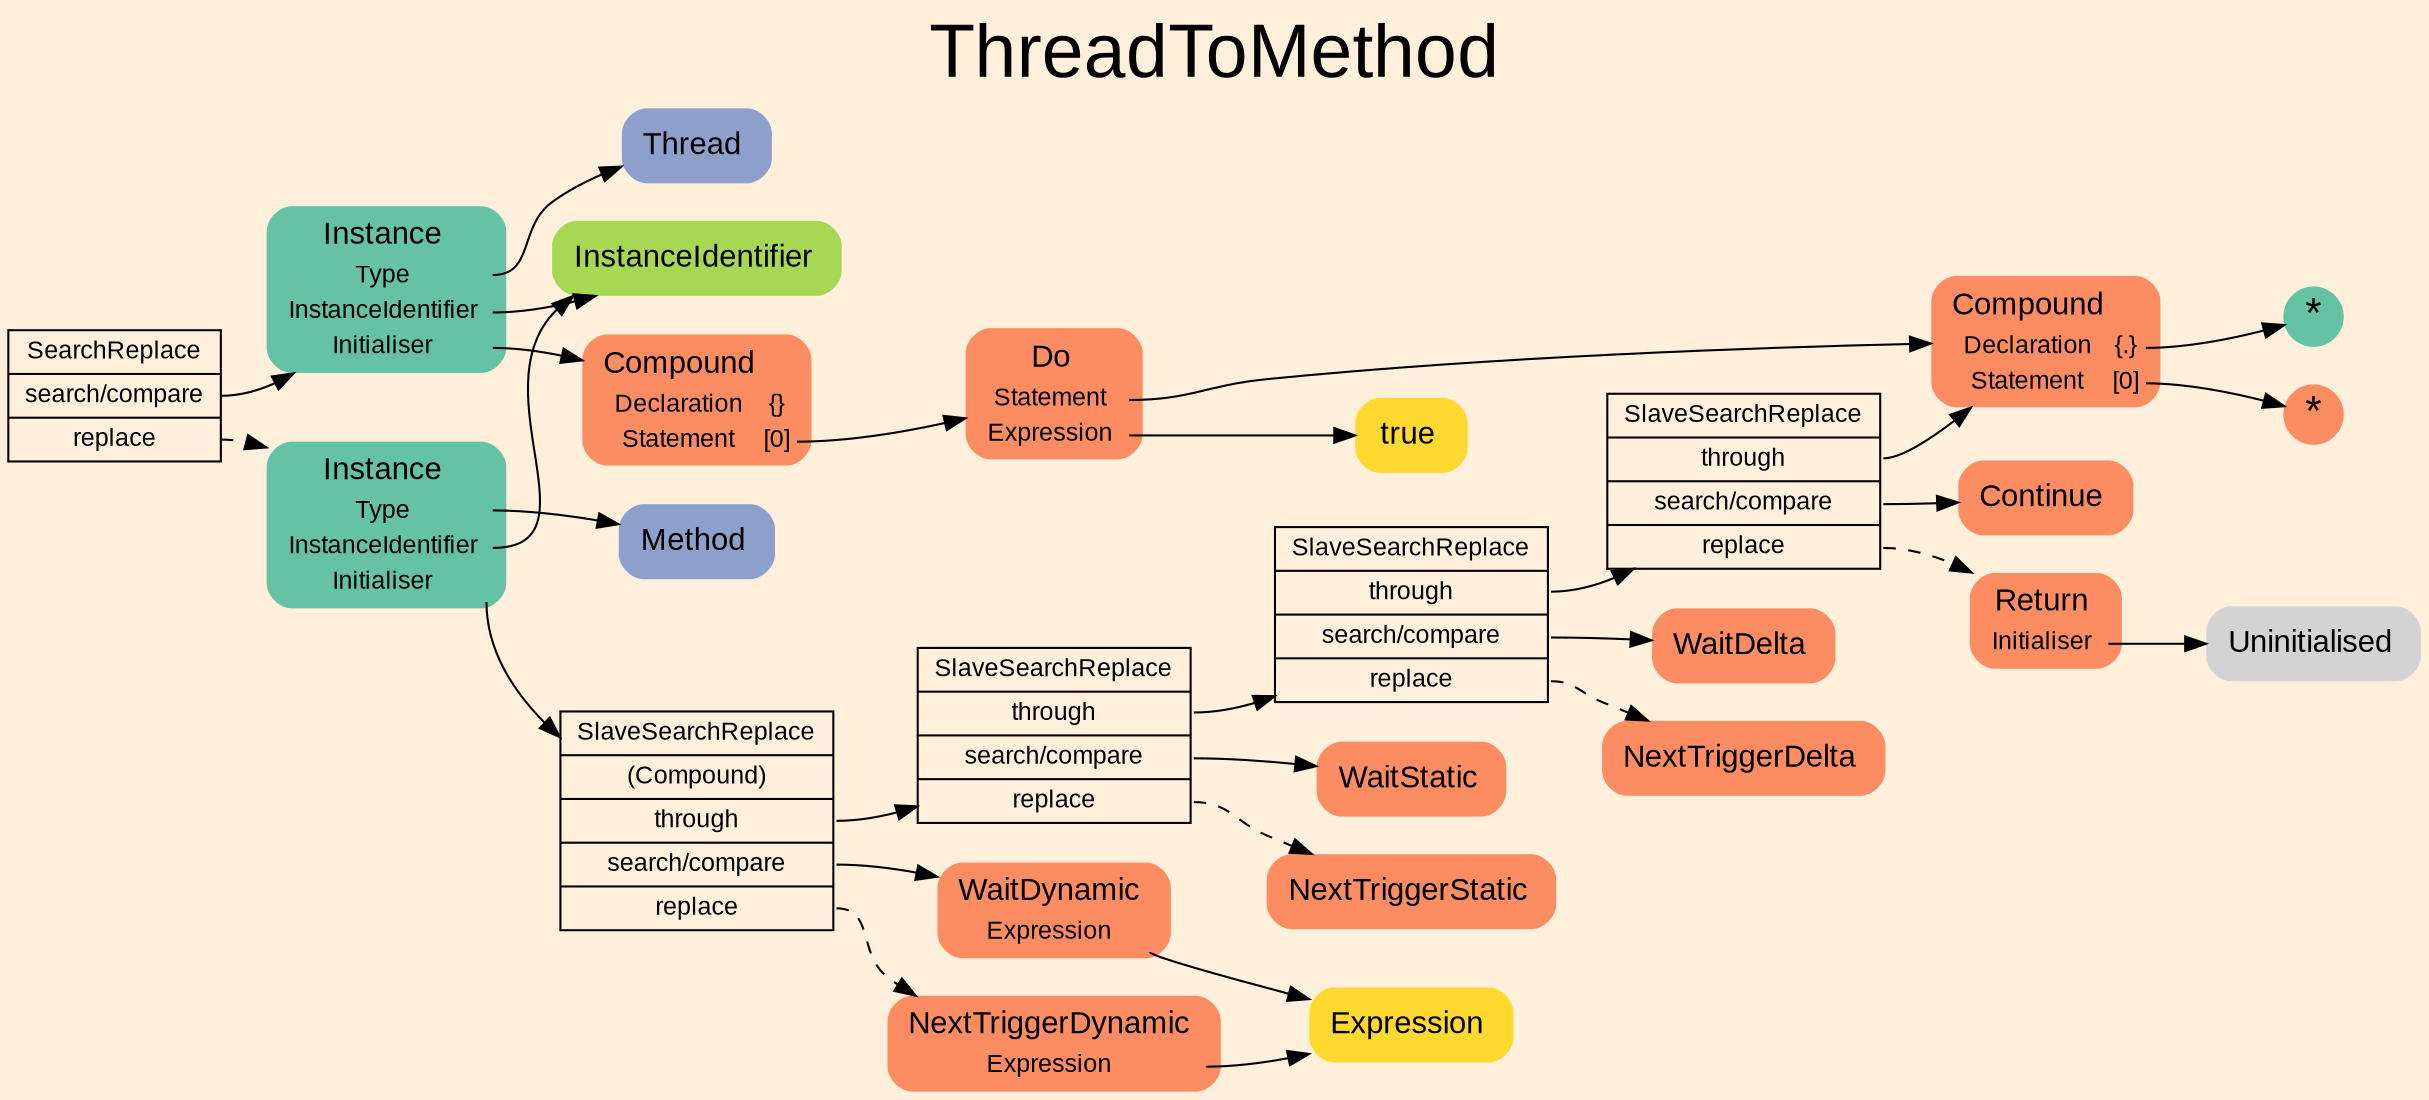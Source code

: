 digraph "ThreadToMethod" {
label = "ThreadToMethod"
labelloc = t
fontsize = "36"
graph [
    rankdir = "LR"
    ranksep = 0.3
    bgcolor = antiquewhite1
    color = black
    fontcolor = black
    fontname = "Arial"
];
node [
    fontname = "Arial"
];
edge [
    fontname = "Arial"
];

// -------------------- transformation figure --------------------
"CR#B-4-82" [
    // -------- block CR#B-4-82 ----------
    shape = "record"
    fillcolor = antiquewhite1
    label = "<fixed> SearchReplace | <port0> search/compare | <port1> replace"
    style = "filled"
    fontsize = "12"
    color = black
    fontcolor = black
];

"#B-2-1774" [
    // -------- block #B-2-1774 ----------
    shape = "plaintext"
    fillcolor = "/set28/1"
    label = <<TABLE BORDER="0" CELLBORDER="0" CELLSPACING="0">
     <TR><TD><FONT POINT-SIZE="15.0">Instance</FONT></TD><TD></TD></TR>
     <TR><TD>Type</TD><TD PORT="port0"></TD></TR>
     <TR><TD>InstanceIdentifier</TD><TD PORT="port1"></TD></TR>
     <TR><TD>Initialiser</TD><TD PORT="port2"></TD></TR>
    </TABLE>>
    style = "rounded,filled"
    fontsize = "12"
];

"#B-2-1776" [
    // -------- block #B-2-1776 ----------
    shape = "plaintext"
    fillcolor = "/set28/3"
    label = <<TABLE BORDER="0" CELLBORDER="0" CELLSPACING="0">
     <TR><TD><FONT POINT-SIZE="15.0">Thread</FONT></TD><TD></TD></TR>
    </TABLE>>
    style = "rounded,filled"
    fontsize = "12"
];

"#B-2-1780" [
    // -------- block #B-2-1780 ----------
    shape = "plaintext"
    fillcolor = "/set28/5"
    label = <<TABLE BORDER="0" CELLBORDER="0" CELLSPACING="0">
     <TR><TD><FONT POINT-SIZE="15.0">InstanceIdentifier</FONT></TD><TD></TD></TR>
    </TABLE>>
    style = "rounded,filled"
    fontsize = "12"
];

"#B-2-1778" [
    // -------- block #B-2-1778 ----------
    shape = "plaintext"
    fillcolor = "/set28/2"
    label = <<TABLE BORDER="0" CELLBORDER="0" CELLSPACING="0">
     <TR><TD><FONT POINT-SIZE="15.0">Compound</FONT></TD><TD></TD></TR>
     <TR><TD>Declaration</TD><TD PORT="port0">{}</TD></TR>
     <TR><TD>Statement</TD><TD PORT="port1">[0]</TD></TR>
    </TABLE>>
    style = "rounded,filled"
    fontsize = "12"
];

"#B-2-1781" [
    // -------- block #B-2-1781 ----------
    shape = "plaintext"
    fillcolor = "/set28/2"
    label = <<TABLE BORDER="0" CELLBORDER="0" CELLSPACING="0">
     <TR><TD><FONT POINT-SIZE="15.0">Do</FONT></TD><TD></TD></TR>
     <TR><TD>Statement</TD><TD PORT="port0"></TD></TR>
     <TR><TD>Expression</TD><TD PORT="port1"></TD></TR>
    </TABLE>>
    style = "rounded,filled"
    fontsize = "12"
];

"#B-2-1779" [
    // -------- block #B-2-1779 ----------
    shape = "plaintext"
    fillcolor = "/set28/2"
    label = <<TABLE BORDER="0" CELLBORDER="0" CELLSPACING="0">
     <TR><TD><FONT POINT-SIZE="15.0">Compound</FONT></TD><TD></TD></TR>
     <TR><TD>Declaration</TD><TD PORT="port0">{.}</TD></TR>
     <TR><TD>Statement</TD><TD PORT="port1">[0]</TD></TR>
    </TABLE>>
    style = "rounded,filled"
    fontsize = "12"
];

"#B-2-1783" [
    // -------- block #B-2-1783 ----------
    shape = "circle"
    fillcolor = "/set28/1"
    label = <*>
    style = "filled"
    fontsize = "20"
    penwidth = 0.0
    fixedsize = true
    width = 0.4
    height = 0.4
];

"#B-2-1784" [
    // -------- block #B-2-1784 ----------
    shape = "circle"
    fillcolor = "/set28/2"
    label = <*>
    style = "filled"
    fontsize = "20"
    penwidth = 0.0
    fixedsize = true
    width = 0.4
    height = 0.4
];

"#B-2-1782" [
    // -------- block #B-2-1782 ----------
    shape = "plaintext"
    fillcolor = "/set28/6"
    label = <<TABLE BORDER="0" CELLBORDER="0" CELLSPACING="0">
     <TR><TD><FONT POINT-SIZE="15.0">true</FONT></TD><TD></TD></TR>
    </TABLE>>
    style = "rounded,filled"
    fontsize = "12"
];

"#B-2-1775" [
    // -------- block #B-2-1775 ----------
    shape = "plaintext"
    fillcolor = "/set28/1"
    label = <<TABLE BORDER="0" CELLBORDER="0" CELLSPACING="0">
     <TR><TD><FONT POINT-SIZE="15.0">Instance</FONT></TD><TD></TD></TR>
     <TR><TD>Type</TD><TD PORT="port0"></TD></TR>
     <TR><TD>InstanceIdentifier</TD><TD PORT="port1"></TD></TR>
     <TR><TD>Initialiser</TD><TD PORT="port2"></TD></TR>
    </TABLE>>
    style = "rounded,filled"
    fontsize = "12"
];

"#B-2-1777" [
    // -------- block #B-2-1777 ----------
    shape = "plaintext"
    fillcolor = "/set28/3"
    label = <<TABLE BORDER="0" CELLBORDER="0" CELLSPACING="0">
     <TR><TD><FONT POINT-SIZE="15.0">Method</FONT></TD><TD></TD></TR>
    </TABLE>>
    style = "rounded,filled"
    fontsize = "12"
];

"#B-2-1798" [
    // -------- block #B-2-1798 ----------
    shape = "record"
    fillcolor = antiquewhite1
    label = "<fixed> SlaveSearchReplace | <port0> (Compound) | <port1> through | <port2> search/compare | <port3> replace"
    style = "filled"
    fontsize = "12"
    color = black
    fontcolor = black
];

"#B-2-1797" [
    // -------- block #B-2-1797 ----------
    shape = "record"
    fillcolor = antiquewhite1
    label = "<fixed> SlaveSearchReplace | <port0> through | <port1> search/compare | <port2> replace"
    style = "filled"
    fontsize = "12"
    color = black
    fontcolor = black
];

"#B-2-1796" [
    // -------- block #B-2-1796 ----------
    shape = "record"
    fillcolor = antiquewhite1
    label = "<fixed> SlaveSearchReplace | <port0> through | <port1> search/compare | <port2> replace"
    style = "filled"
    fontsize = "12"
    color = black
    fontcolor = black
];

"#B-2-1795" [
    // -------- block #B-2-1795 ----------
    shape = "record"
    fillcolor = antiquewhite1
    label = "<fixed> SlaveSearchReplace | <port0> through | <port1> search/compare | <port2> replace"
    style = "filled"
    fontsize = "12"
    color = black
    fontcolor = black
];

"#B-2-1791" [
    // -------- block #B-2-1791 ----------
    shape = "plaintext"
    fillcolor = "/set28/2"
    label = <<TABLE BORDER="0" CELLBORDER="0" CELLSPACING="0">
     <TR><TD><FONT POINT-SIZE="15.0">Continue</FONT></TD><TD></TD></TR>
    </TABLE>>
    style = "rounded,filled"
    fontsize = "12"
];

"#B-2-1792" [
    // -------- block #B-2-1792 ----------
    shape = "plaintext"
    fillcolor = "/set28/2"
    label = <<TABLE BORDER="0" CELLBORDER="0" CELLSPACING="0">
     <TR><TD><FONT POINT-SIZE="15.0">Return</FONT></TD><TD></TD></TR>
     <TR><TD>Initialiser</TD><TD PORT="port0"></TD></TR>
    </TABLE>>
    style = "rounded,filled"
    fontsize = "12"
];

"#B-2-1793" [
    // -------- block #B-2-1793 ----------
    shape = "plaintext"
    label = <<TABLE BORDER="0" CELLBORDER="0" CELLSPACING="0">
     <TR><TD><FONT POINT-SIZE="15.0">Uninitialised</FONT></TD><TD></TD></TR>
    </TABLE>>
    style = "rounded,filled"
    fontsize = "12"
];

"#B-2-1789" [
    // -------- block #B-2-1789 ----------
    shape = "plaintext"
    fillcolor = "/set28/2"
    label = <<TABLE BORDER="0" CELLBORDER="0" CELLSPACING="0">
     <TR><TD><FONT POINT-SIZE="15.0">WaitDelta</FONT></TD><TD></TD></TR>
    </TABLE>>
    style = "rounded,filled"
    fontsize = "12"
];

"#B-2-1790" [
    // -------- block #B-2-1790 ----------
    shape = "plaintext"
    fillcolor = "/set28/2"
    label = <<TABLE BORDER="0" CELLBORDER="0" CELLSPACING="0">
     <TR><TD><FONT POINT-SIZE="15.0">NextTriggerDelta</FONT></TD><TD></TD></TR>
    </TABLE>>
    style = "rounded,filled"
    fontsize = "12"
];

"#B-2-1787" [
    // -------- block #B-2-1787 ----------
    shape = "plaintext"
    fillcolor = "/set28/2"
    label = <<TABLE BORDER="0" CELLBORDER="0" CELLSPACING="0">
     <TR><TD><FONT POINT-SIZE="15.0">WaitStatic</FONT></TD><TD></TD></TR>
    </TABLE>>
    style = "rounded,filled"
    fontsize = "12"
];

"#B-2-1788" [
    // -------- block #B-2-1788 ----------
    shape = "plaintext"
    fillcolor = "/set28/2"
    label = <<TABLE BORDER="0" CELLBORDER="0" CELLSPACING="0">
     <TR><TD><FONT POINT-SIZE="15.0">NextTriggerStatic</FONT></TD><TD></TD></TR>
    </TABLE>>
    style = "rounded,filled"
    fontsize = "12"
];

"#B-2-1785" [
    // -------- block #B-2-1785 ----------
    shape = "plaintext"
    fillcolor = "/set28/2"
    label = <<TABLE BORDER="0" CELLBORDER="0" CELLSPACING="0">
     <TR><TD><FONT POINT-SIZE="15.0">WaitDynamic</FONT></TD><TD></TD></TR>
     <TR><TD>Expression</TD><TD PORT="port0"></TD></TR>
    </TABLE>>
    style = "rounded,filled"
    fontsize = "12"
];

"#B-2-1794" [
    // -------- block #B-2-1794 ----------
    shape = "plaintext"
    fillcolor = "/set28/6"
    label = <<TABLE BORDER="0" CELLBORDER="0" CELLSPACING="0">
     <TR><TD><FONT POINT-SIZE="15.0">Expression</FONT></TD><TD></TD></TR>
    </TABLE>>
    style = "rounded,filled"
    fontsize = "12"
];

"#B-2-1786" [
    // -------- block #B-2-1786 ----------
    shape = "plaintext"
    fillcolor = "/set28/2"
    label = <<TABLE BORDER="0" CELLBORDER="0" CELLSPACING="0">
     <TR><TD><FONT POINT-SIZE="15.0">NextTriggerDynamic</FONT></TD><TD></TD></TR>
     <TR><TD>Expression</TD><TD PORT="port0"></TD></TR>
    </TABLE>>
    style = "rounded,filled"
    fontsize = "12"
];

"CR#B-4-82":port0 -> "#B-2-1774" [
    color = black
    fontcolor = black
];

"CR#B-4-82":port1 -> "#B-2-1775" [
    style="dashed"
    color = black
    fontcolor = black
];

"#B-2-1774":port0 -> "#B-2-1776" [
    color = black
    fontcolor = black
];

"#B-2-1774":port1 -> "#B-2-1780" [
    color = black
    fontcolor = black
];

"#B-2-1774":port2 -> "#B-2-1778" [
    color = black
    fontcolor = black
];

"#B-2-1778":port1 -> "#B-2-1781" [
    color = black
    fontcolor = black
];

"#B-2-1781":port0 -> "#B-2-1779" [
    color = black
    fontcolor = black
];

"#B-2-1781":port1 -> "#B-2-1782" [
    color = black
    fontcolor = black
];

"#B-2-1779":port0 -> "#B-2-1783" [
    color = black
    fontcolor = black
];

"#B-2-1779":port1 -> "#B-2-1784" [
    color = black
    fontcolor = black
];

"#B-2-1775":port0 -> "#B-2-1777" [
    color = black
    fontcolor = black
];

"#B-2-1775":port1 -> "#B-2-1780" [
    color = black
    fontcolor = black
];

"#B-2-1775":port2 -> "#B-2-1798" [
    color = black
    fontcolor = black
];

"#B-2-1798":port1 -> "#B-2-1797" [
    color = black
    fontcolor = black
];

"#B-2-1798":port2 -> "#B-2-1785" [
    color = black
    fontcolor = black
];

"#B-2-1798":port3 -> "#B-2-1786" [
    style="dashed"
    color = black
    fontcolor = black
];

"#B-2-1797":port0 -> "#B-2-1796" [
    color = black
    fontcolor = black
];

"#B-2-1797":port1 -> "#B-2-1787" [
    color = black
    fontcolor = black
];

"#B-2-1797":port2 -> "#B-2-1788" [
    style="dashed"
    color = black
    fontcolor = black
];

"#B-2-1796":port0 -> "#B-2-1795" [
    color = black
    fontcolor = black
];

"#B-2-1796":port1 -> "#B-2-1789" [
    color = black
    fontcolor = black
];

"#B-2-1796":port2 -> "#B-2-1790" [
    style="dashed"
    color = black
    fontcolor = black
];

"#B-2-1795":port0 -> "#B-2-1779" [
    color = black
    fontcolor = black
];

"#B-2-1795":port1 -> "#B-2-1791" [
    color = black
    fontcolor = black
];

"#B-2-1795":port2 -> "#B-2-1792" [
    style="dashed"
    color = black
    fontcolor = black
];

"#B-2-1792":port0 -> "#B-2-1793" [
    color = black
    fontcolor = black
];

"#B-2-1785":port0 -> "#B-2-1794" [
    color = black
    fontcolor = black
];

"#B-2-1786":port0 -> "#B-2-1794" [
    color = black
    fontcolor = black
];


}
